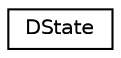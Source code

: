 digraph "Graphical Class Hierarchy"
{
 // LATEX_PDF_SIZE
  edge [fontname="Helvetica",fontsize="10",labelfontname="Helvetica",labelfontsize="10"];
  node [fontname="Helvetica",fontsize="10",shape=record];
  rankdir="LR";
  Node0 [label="DState",height=0.2,width=0.4,color="black", fillcolor="white", style="filled",URL="$struct_d_state.html",tooltip=" "];
}
